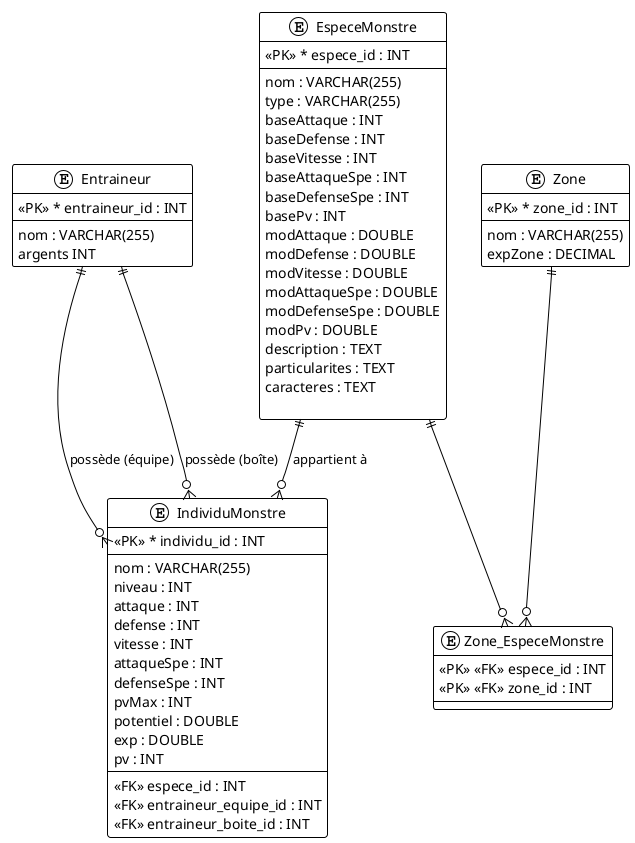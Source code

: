@startuml
!theme plain
'--------------------------------------------------
' Diagramme ERD - Kotlin Monsters (Sprint 3)
'--------------------------------------------------

entity "Entraineur" as Entraineur {
  <<PK>> * entraineur_id : INT
  --
  nom : VARCHAR(255)
  argents INT
}

entity "EspeceMonstre" as EspeceMonstre {
  <<PK>> * espece_id : INT
  --
  nom : VARCHAR(255)
  type : VARCHAR(255)
  baseAttaque : INT
  baseDefense : INT
  baseVitesse : INT
  baseAttaqueSpe : INT
  baseDefenseSpe : INT
  basePv : INT
  modAttaque : DOUBLE
  modDefense : DOUBLE
  modVitesse : DOUBLE
  modAttaqueSpe : DOUBLE
  modDefenseSpe : DOUBLE
  modPv : DOUBLE
  description : TEXT
  particularites : TEXT
  caracteres : TEXT

}

entity "Zone" as Zone {
  <<PK>> * zone_id : INT
  --
    nom : VARCHAR(255)
    expZone : DECIMAL
}

entity "Zone_EspeceMonstre" as Zone_EspeceMonstre {
    <<PK>> <<FK>> espece_id : INT
    <<PK>> <<FK>> zone_id : INT
}

entity "IndividuMonstre" as IndividuMonstre {
  <<PK>> * individu_id : INT
  --
  nom : VARCHAR(255)
  niveau : INT
  attaque : INT
  defense : INT
  vitesse : INT
  attaqueSpe : INT
  defenseSpe : INT
  pvMax : INT
  potentiel : DOUBLE
  exp : DOUBLE
  pv : INT
  --
  <<FK>> espece_id : INT
  <<FK>> entraineur_equipe_id : INT
  <<FK>> entraineur_boite_id : INT
}

'--------------------------------------------------
' Relations
'--------------------------------------------------

Entraineur ||--o{ IndividuMonstre : "possède (équipe)"
Entraineur ||--o{ IndividuMonstre : "possède (boîte)"
EspeceMonstre ||--o{ IndividuMonstre : "appartient à"

EspeceMonstre ||--o{ Zone_EspeceMonstre : ""
Zone ||--o{ Zone_EspeceMonstre : ""

@enduml
